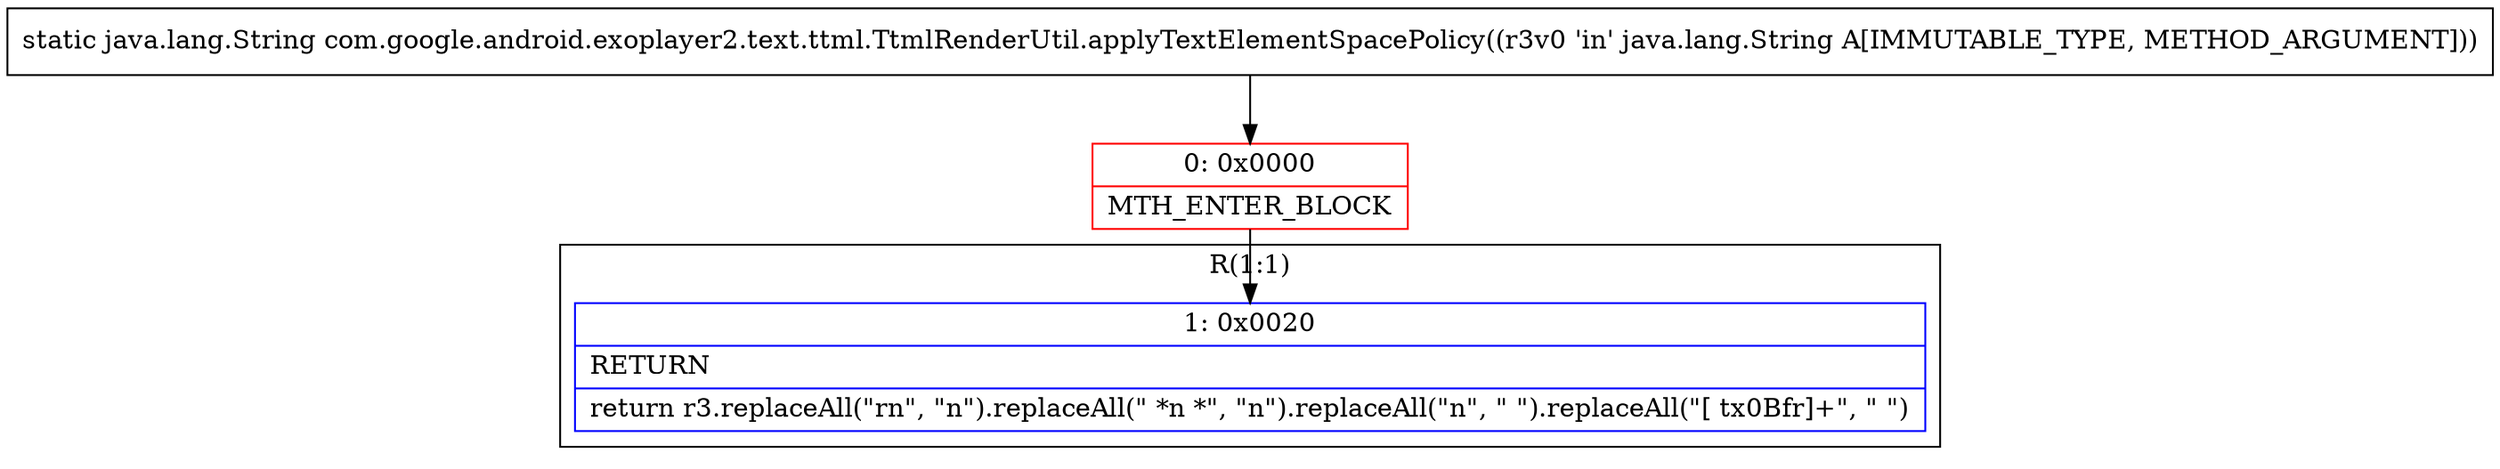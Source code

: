 digraph "CFG forcom.google.android.exoplayer2.text.ttml.TtmlRenderUtil.applyTextElementSpacePolicy(Ljava\/lang\/String;)Ljava\/lang\/String;" {
subgraph cluster_Region_814363276 {
label = "R(1:1)";
node [shape=record,color=blue];
Node_1 [shape=record,label="{1\:\ 0x0020|RETURN\l|return r3.replaceAll(\"rn\", \"n\").replaceAll(\" *n *\", \"n\").replaceAll(\"n\", \" \").replaceAll(\"[ tx0Bfr]+\", \" \")\l}"];
}
Node_0 [shape=record,color=red,label="{0\:\ 0x0000|MTH_ENTER_BLOCK\l}"];
MethodNode[shape=record,label="{static java.lang.String com.google.android.exoplayer2.text.ttml.TtmlRenderUtil.applyTextElementSpacePolicy((r3v0 'in' java.lang.String A[IMMUTABLE_TYPE, METHOD_ARGUMENT])) }"];
MethodNode -> Node_0;
Node_0 -> Node_1;
}

